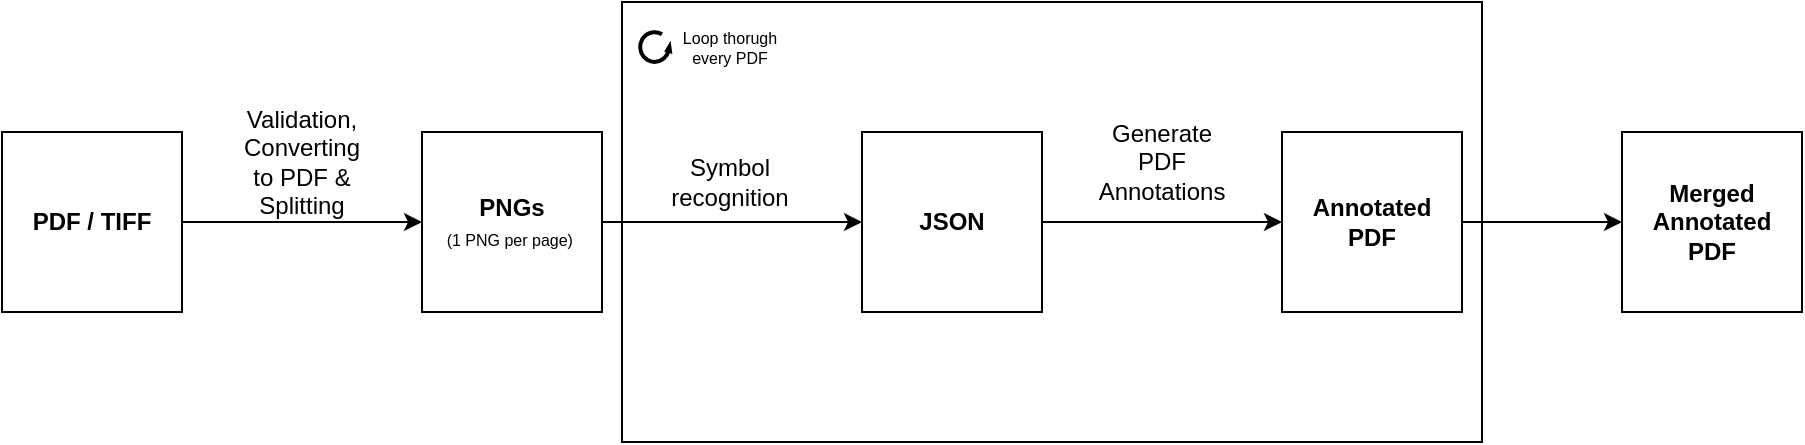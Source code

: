 <mxfile version="20.3.0" type="device"><diagram id="NrIGZEBiB1EidWDw3_uf" name="Page-1"><mxGraphModel dx="1920" dy="675" grid="1" gridSize="10" guides="1" tooltips="1" connect="1" arrows="1" fold="1" page="1" pageScale="1" pageWidth="827" pageHeight="1169" math="0" shadow="0"><root><mxCell id="0"/><mxCell id="1" parent="0"/><mxCell id="e2nlxvx7QyKqVQlNYBRP-30" value="" style="rounded=0;whiteSpace=wrap;html=1;fontSize=8;fillColor=none;" parent="1" vertex="1"><mxGeometry x="150" y="185" width="430" height="220" as="geometry"/></mxCell><mxCell id="e2nlxvx7QyKqVQlNYBRP-14" style="edgeStyle=orthogonalEdgeStyle;rounded=0;orthogonalLoop=1;jettySize=auto;html=1;entryX=0;entryY=0.5;entryDx=0;entryDy=0;" parent="1" source="e2nlxvx7QyKqVQlNYBRP-15" target="e2nlxvx7QyKqVQlNYBRP-17" edge="1"><mxGeometry relative="1" as="geometry"/></mxCell><mxCell id="e2nlxvx7QyKqVQlNYBRP-15" value="&lt;b&gt;PDF / TIFF&lt;/b&gt;" style="rounded=0;whiteSpace=wrap;html=1;" parent="1" vertex="1"><mxGeometry x="-160" y="250" width="90" height="90" as="geometry"/></mxCell><mxCell id="e2nlxvx7QyKqVQlNYBRP-16" value="" style="edgeStyle=orthogonalEdgeStyle;rounded=0;orthogonalLoop=1;jettySize=auto;html=1;" parent="1" source="e2nlxvx7QyKqVQlNYBRP-17" target="e2nlxvx7QyKqVQlNYBRP-21" edge="1"><mxGeometry relative="1" as="geometry"/></mxCell><mxCell id="e2nlxvx7QyKqVQlNYBRP-17" value="&lt;b&gt;PNGs&lt;/b&gt;&lt;br&gt;&lt;font style=&quot;font-size: 8px;&quot;&gt;(1 PNG per page)&amp;nbsp;&lt;/font&gt;" style="rounded=0;whiteSpace=wrap;html=1;" parent="1" vertex="1"><mxGeometry x="50" y="250" width="90" height="90" as="geometry"/></mxCell><mxCell id="e2nlxvx7QyKqVQlNYBRP-18" value="Validation, Converting to PDF &amp;amp;&lt;br&gt;Splitting" style="text;html=1;strokeColor=none;fillColor=none;align=center;verticalAlign=middle;whiteSpace=wrap;rounded=0;" parent="1" vertex="1"><mxGeometry x="-40" y="250" width="60" height="30" as="geometry"/></mxCell><mxCell id="e2nlxvx7QyKqVQlNYBRP-19" style="edgeStyle=orthogonalEdgeStyle;rounded=0;orthogonalLoop=1;jettySize=auto;html=1;exitX=0.5;exitY=1;exitDx=0;exitDy=0;" parent="1" source="e2nlxvx7QyKqVQlNYBRP-18" target="e2nlxvx7QyKqVQlNYBRP-18" edge="1"><mxGeometry relative="1" as="geometry"/></mxCell><mxCell id="e2nlxvx7QyKqVQlNYBRP-20" value="" style="edgeStyle=orthogonalEdgeStyle;rounded=0;orthogonalLoop=1;jettySize=auto;html=1;" parent="1" source="e2nlxvx7QyKqVQlNYBRP-21" target="e2nlxvx7QyKqVQlNYBRP-23" edge="1"><mxGeometry relative="1" as="geometry"/></mxCell><mxCell id="e2nlxvx7QyKqVQlNYBRP-21" value="&lt;b&gt;JSON&lt;/b&gt;" style="rounded=0;whiteSpace=wrap;html=1;" parent="1" vertex="1"><mxGeometry x="270" y="250" width="90" height="90" as="geometry"/></mxCell><mxCell id="e2nlxvx7QyKqVQlNYBRP-22" value="Symbol recognition" style="text;html=1;strokeColor=none;fillColor=none;align=center;verticalAlign=middle;whiteSpace=wrap;rounded=0;" parent="1" vertex="1"><mxGeometry x="174" y="260" width="60" height="30" as="geometry"/></mxCell><mxCell id="e2nlxvx7QyKqVQlNYBRP-34" value="" style="edgeStyle=orthogonalEdgeStyle;rounded=0;orthogonalLoop=1;jettySize=auto;html=1;fontSize=8;" parent="1" source="e2nlxvx7QyKqVQlNYBRP-23" target="e2nlxvx7QyKqVQlNYBRP-33" edge="1"><mxGeometry relative="1" as="geometry"/></mxCell><mxCell id="e2nlxvx7QyKqVQlNYBRP-23" value="&lt;b&gt;Annotated&lt;br&gt;PDF&lt;/b&gt;" style="rounded=0;whiteSpace=wrap;html=1;" parent="1" vertex="1"><mxGeometry x="480" y="250" width="90" height="90" as="geometry"/></mxCell><mxCell id="e2nlxvx7QyKqVQlNYBRP-24" value="Generate PDF Annotations" style="text;html=1;strokeColor=none;fillColor=none;align=center;verticalAlign=middle;whiteSpace=wrap;rounded=0;" parent="1" vertex="1"><mxGeometry x="390" y="250" width="60" height="30" as="geometry"/></mxCell><mxCell id="e2nlxvx7QyKqVQlNYBRP-33" value="&lt;b&gt;Merged&lt;br&gt;Annotated&lt;br&gt;PDF&lt;/b&gt;" style="rounded=0;whiteSpace=wrap;html=1;" parent="1" vertex="1"><mxGeometry x="650" y="250" width="90" height="90" as="geometry"/></mxCell><mxCell id="e2nlxvx7QyKqVQlNYBRP-36" value="" style="verticalLabelPosition=bottom;html=1;verticalAlign=top;strokeWidth=2;shape=mxgraph.lean_mapping.physical_pull;pointerEvents=1;fontSize=8;fillColor=none;" parent="1" vertex="1"><mxGeometry x="159" y="200" width="15" height="15" as="geometry"/></mxCell><mxCell id="e2nlxvx7QyKqVQlNYBRP-37" value="Loop thorugh every PDF" style="text;html=1;strokeColor=none;fillColor=none;align=center;verticalAlign=middle;whiteSpace=wrap;rounded=0;fontSize=8;" parent="1" vertex="1"><mxGeometry x="174" y="192.5" width="60" height="30" as="geometry"/></mxCell></root></mxGraphModel></diagram></mxfile>